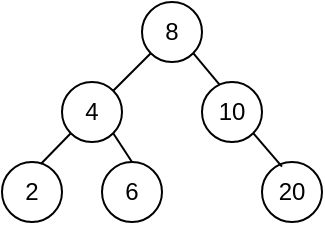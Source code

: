 <mxfile>
    <diagram id="f_aENWZjRMhLQRv53tWv" name="Page-1">
        <mxGraphModel dx="232" dy="240" grid="1" gridSize="10" guides="1" tooltips="1" connect="1" arrows="1" fold="1" page="1" pageScale="1" pageWidth="850" pageHeight="1100" math="0" shadow="0">
            <root>
                <mxCell id="0"/>
                <mxCell id="1" parent="0"/>
                <mxCell id="2" value="20" style="ellipse;whiteSpace=wrap;html=1;aspect=fixed;" vertex="1" parent="1">
                    <mxGeometry x="230" y="160" width="30" height="30" as="geometry"/>
                </mxCell>
                <mxCell id="3" style="edgeStyle=none;html=1;exitX=1;exitY=1;exitDx=0;exitDy=0;entryX=0.333;entryY=0.076;entryDx=0;entryDy=0;entryPerimeter=0;endArrow=none;endFill=0;" edge="1" parent="1" source="4" target="2">
                    <mxGeometry relative="1" as="geometry"/>
                </mxCell>
                <mxCell id="4" value="10" style="ellipse;whiteSpace=wrap;html=1;aspect=fixed;" vertex="1" parent="1">
                    <mxGeometry x="200" y="120" width="30" height="30" as="geometry"/>
                </mxCell>
                <mxCell id="5" value="2" style="ellipse;whiteSpace=wrap;html=1;aspect=fixed;" vertex="1" parent="1">
                    <mxGeometry x="100" y="160" width="30" height="30" as="geometry"/>
                </mxCell>
                <mxCell id="6" value="6" style="ellipse;whiteSpace=wrap;html=1;aspect=fixed;" vertex="1" parent="1">
                    <mxGeometry x="150" y="160" width="30" height="30" as="geometry"/>
                </mxCell>
                <mxCell id="7" style="edgeStyle=none;html=1;exitX=0;exitY=1;exitDx=0;exitDy=0;entryX=1;entryY=0;entryDx=0;entryDy=0;endArrow=none;endFill=0;" edge="1" parent="1" source="10" target="14">
                    <mxGeometry relative="1" as="geometry"/>
                </mxCell>
                <mxCell id="9" style="edgeStyle=none;html=1;exitX=1;exitY=1;exitDx=0;exitDy=0;entryX=0.292;entryY=0.044;entryDx=0;entryDy=0;endArrow=none;endFill=0;entryPerimeter=0;" edge="1" parent="1" source="10" target="4">
                    <mxGeometry relative="1" as="geometry"/>
                </mxCell>
                <mxCell id="10" value="8" style="ellipse;whiteSpace=wrap;html=1;aspect=fixed;" vertex="1" parent="1">
                    <mxGeometry x="170" y="80" width="30" height="30" as="geometry"/>
                </mxCell>
                <mxCell id="12" style="edgeStyle=none;html=1;exitX=0;exitY=1;exitDx=0;exitDy=0;entryX=0.651;entryY=0.029;entryDx=0;entryDy=0;entryPerimeter=0;endArrow=none;endFill=0;" edge="1" parent="1" source="14" target="5">
                    <mxGeometry relative="1" as="geometry"/>
                </mxCell>
                <mxCell id="13" style="edgeStyle=none;html=1;exitX=1;exitY=1;exitDx=0;exitDy=0;entryX=0.5;entryY=0;entryDx=0;entryDy=0;endArrow=none;endFill=0;" edge="1" parent="1" source="14" target="6">
                    <mxGeometry relative="1" as="geometry"/>
                </mxCell>
                <mxCell id="14" value="4" style="ellipse;whiteSpace=wrap;html=1;aspect=fixed;" vertex="1" parent="1">
                    <mxGeometry x="130" y="120" width="30" height="30" as="geometry"/>
                </mxCell>
            </root>
        </mxGraphModel>
    </diagram>
</mxfile>